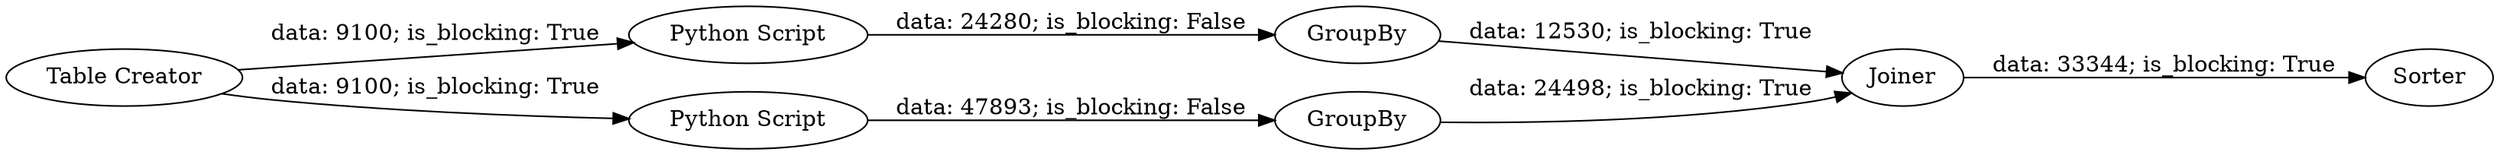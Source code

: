 digraph {
	"-4455376959416854085_20" [label=GroupBy]
	"-4455376959416854085_17" [label="Python Script"]
	"-4455376959416854085_11" [label=Joiner]
	"-4455376959416854085_19" [label="Python Script"]
	"-4455376959416854085_16" [label=GroupBy]
	"-4455376959416854085_22" [label=Sorter]
	"-4455376959416854085_1" [label="Table Creator"]
	"-4455376959416854085_11" -> "-4455376959416854085_22" [label="data: 33344; is_blocking: True"]
	"-4455376959416854085_1" -> "-4455376959416854085_19" [label="data: 9100; is_blocking: True"]
	"-4455376959416854085_16" -> "-4455376959416854085_11" [label="data: 12530; is_blocking: True"]
	"-4455376959416854085_19" -> "-4455376959416854085_20" [label="data: 47893; is_blocking: False"]
	"-4455376959416854085_1" -> "-4455376959416854085_17" [label="data: 9100; is_blocking: True"]
	"-4455376959416854085_17" -> "-4455376959416854085_16" [label="data: 24280; is_blocking: False"]
	"-4455376959416854085_20" -> "-4455376959416854085_11" [label="data: 24498; is_blocking: True"]
	rankdir=LR
}

